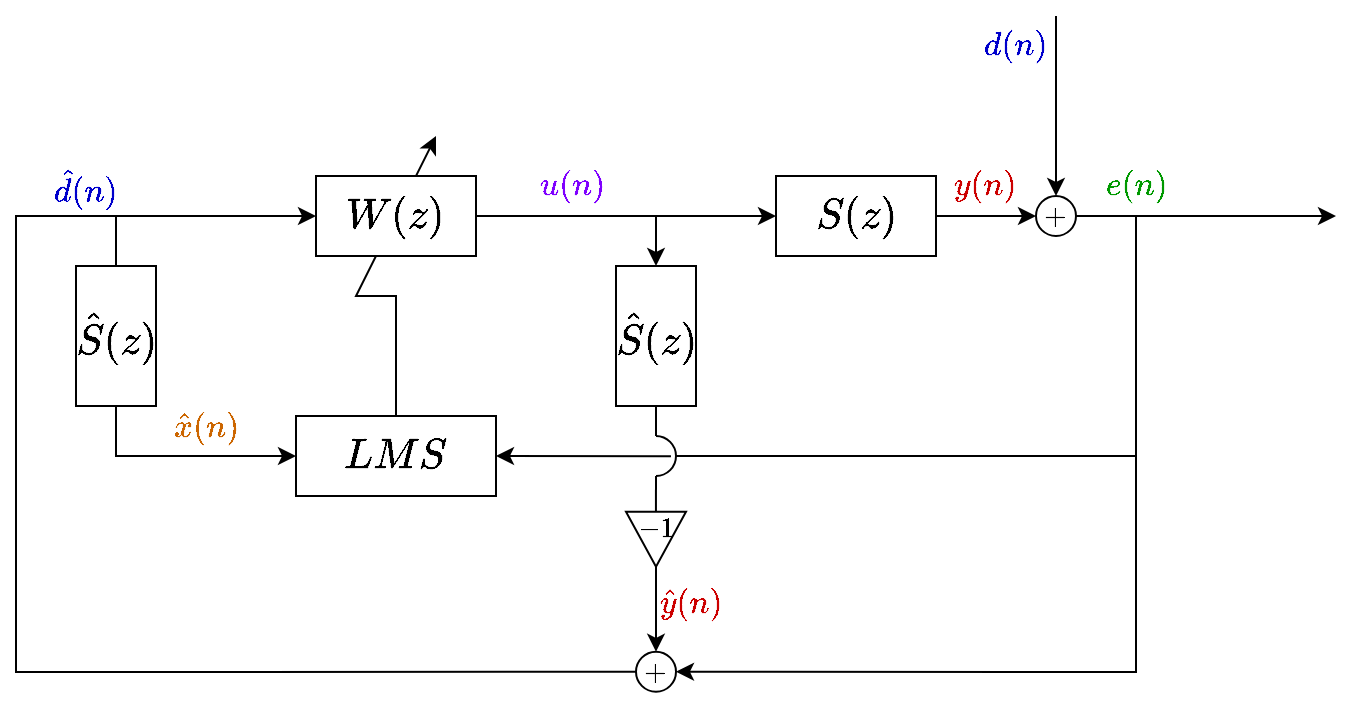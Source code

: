 <mxfile version="21.7.1" type="github">
  <diagram name="Sivu-1" id="u8w1255cLJUokRJfRU84">
    <mxGraphModel dx="1143" dy="616" grid="1" gridSize="5" guides="1" tooltips="1" connect="1" arrows="1" fold="1" page="1" pageScale="1" pageWidth="827" pageHeight="1169" math="1" shadow="0">
      <root>
        <mxCell id="0" />
        <mxCell id="1" parent="0" />
        <mxCell id="19g5wpBG-z4xOQPj4vC4-21" value="" style="endArrow=none;html=1;rounded=0;exitX=0.498;exitY=0.138;exitDx=0;exitDy=0;exitPerimeter=0;" parent="1" source="19g5wpBG-z4xOQPj4vC4-19" edge="1">
          <mxGeometry width="50" height="50" relative="1" as="geometry">
            <mxPoint x="360" y="370" as="sourcePoint" />
            <mxPoint x="360" y="350" as="targetPoint" />
          </mxGeometry>
        </mxCell>
        <mxCell id="ajAWkNfieeJ6ma5MIzeF-14" style="edgeStyle=orthogonalEdgeStyle;rounded=0;orthogonalLoop=1;jettySize=auto;html=1;" parent="1" source="ajAWkNfieeJ6ma5MIzeF-3" target="ajAWkNfieeJ6ma5MIzeF-12" edge="1">
          <mxGeometry relative="1" as="geometry" />
        </mxCell>
        <mxCell id="ajAWkNfieeJ6ma5MIzeF-5" value="&lt;font style=&quot;font-size: 18px;&quot;&gt;$$LMS$$&lt;/font&gt;" style="rounded=0;whiteSpace=wrap;html=1;" parent="1" vertex="1">
          <mxGeometry x="180" y="320" width="100" height="40" as="geometry" />
        </mxCell>
        <mxCell id="ajAWkNfieeJ6ma5MIzeF-7" value="" style="endArrow=classic;html=1;rounded=0;entryX=0;entryY=0.5;entryDx=0;entryDy=0;" parent="1" target="ajAWkNfieeJ6ma5MIzeF-5" edge="1">
          <mxGeometry width="50" height="50" relative="1" as="geometry">
            <mxPoint x="90" y="220" as="sourcePoint" />
            <mxPoint x="170" y="280" as="targetPoint" />
            <Array as="points">
              <mxPoint x="90" y="310" />
              <mxPoint x="90" y="340" />
            </Array>
          </mxGeometry>
        </mxCell>
        <mxCell id="19g5wpBG-z4xOQPj4vC4-25" style="edgeStyle=orthogonalEdgeStyle;rounded=0;orthogonalLoop=1;jettySize=auto;html=1;entryX=0;entryY=0.5;entryDx=0;entryDy=0;" parent="1" source="ajAWkNfieeJ6ma5MIzeF-12" target="ajAWkNfieeJ6ma5MIzeF-1" edge="1">
          <mxGeometry relative="1" as="geometry" />
        </mxCell>
        <mxCell id="ajAWkNfieeJ6ma5MIzeF-12" value="&lt;font style=&quot;font-size: 18px;&quot;&gt;$$S(z)$$&lt;/font&gt;" style="rounded=0;whiteSpace=wrap;html=1;" parent="1" vertex="1">
          <mxGeometry x="420" y="200" width="80" height="40" as="geometry" />
        </mxCell>
        <mxCell id="ajAWkNfieeJ6ma5MIzeF-18" value="" style="endArrow=classic;html=1;rounded=0;exitX=0.5;exitY=0;exitDx=0;exitDy=0;" parent="1" source="ajAWkNfieeJ6ma5MIzeF-5" edge="1">
          <mxGeometry width="50" height="50" relative="1" as="geometry">
            <mxPoint x="220" y="300" as="sourcePoint" />
            <mxPoint x="250" y="180" as="targetPoint" />
            <Array as="points">
              <mxPoint x="230" y="260" />
              <mxPoint x="210" y="260" />
            </Array>
          </mxGeometry>
        </mxCell>
        <mxCell id="ajAWkNfieeJ6ma5MIzeF-3" value="&lt;font style=&quot;font-size: 18px;&quot;&gt;$$W(z)$$&lt;/font&gt;" style="rounded=0;whiteSpace=wrap;html=1;" parent="1" vertex="1">
          <mxGeometry x="190" y="200" width="80" height="40" as="geometry" />
        </mxCell>
        <mxCell id="ajAWkNfieeJ6ma5MIzeF-20" value="&lt;font size=&quot;1&quot; color=&quot;#0000cc&quot;&gt;&lt;i style=&quot;font-size: 14px;&quot;&gt;$$d(n)$$&lt;/i&gt;&lt;/font&gt;" style="text;html=1;strokeColor=none;fillColor=none;align=center;verticalAlign=middle;whiteSpace=wrap;rounded=0;" parent="1" vertex="1">
          <mxGeometry x="510" y="120" width="60" height="30" as="geometry" />
        </mxCell>
        <mxCell id="ajAWkNfieeJ6ma5MIzeF-21" value="&lt;font size=&quot;1&quot; color=&quot;#cc0000&quot;&gt;&lt;i style=&quot;font-size: 14px;&quot;&gt;$$y(n)$$&lt;/i&gt;&lt;/font&gt;" style="text;html=1;strokeColor=none;fillColor=none;align=center;verticalAlign=middle;whiteSpace=wrap;rounded=0;" parent="1" vertex="1">
          <mxGeometry x="495" y="190" width="60" height="30" as="geometry" />
        </mxCell>
        <mxCell id="ajAWkNfieeJ6ma5MIzeF-22" value="&lt;font size=&quot;1&quot; color=&quot;#009900&quot;&gt;&lt;i style=&quot;font-size: 14px;&quot;&gt;$$e(n)$$&lt;/i&gt;&lt;/font&gt;" style="text;html=1;strokeColor=none;fillColor=none;align=center;verticalAlign=middle;whiteSpace=wrap;rounded=0;" parent="1" vertex="1">
          <mxGeometry x="570" y="190" width="60" height="30" as="geometry" />
        </mxCell>
        <mxCell id="ajAWkNfieeJ6ma5MIzeF-23" value="&lt;font size=&quot;1&quot; color=&quot;#7f00ff&quot;&gt;&lt;i style=&quot;font-size: 14px;&quot;&gt;$$u(n)$$&lt;/i&gt;&lt;/font&gt;" style="text;html=1;strokeColor=none;fillColor=none;align=center;verticalAlign=middle;whiteSpace=wrap;rounded=0;" parent="1" vertex="1">
          <mxGeometry x="287.5" y="190" width="60" height="30" as="geometry" />
        </mxCell>
        <mxCell id="CBB9v3UhZUv1EWWix4jz-1" value="&lt;font style=&quot;font-size: 18px;&quot;&gt;$$\hat {S}(z)$$&lt;/font&gt;" style="rounded=0;whiteSpace=wrap;html=1;" parent="1" vertex="1">
          <mxGeometry x="70" y="245" width="40" height="70" as="geometry" />
        </mxCell>
        <mxCell id="CBB9v3UhZUv1EWWix4jz-2" value="&lt;font size=&quot;1&quot; color=&quot;#cc6600&quot;&gt;&lt;i style=&quot;font-size: 14px;&quot;&gt;$$\hat{x}(n)$$&lt;/i&gt;&lt;/font&gt;" style="text;html=1;strokeColor=none;fillColor=none;align=center;verticalAlign=middle;whiteSpace=wrap;rounded=0;" parent="1" vertex="1">
          <mxGeometry x="105" y="310" width="60" height="30" as="geometry" />
        </mxCell>
        <mxCell id="19g5wpBG-z4xOQPj4vC4-1" value="&lt;font style=&quot;font-size: 18px;&quot;&gt;$$\hat {S}(z)$$&lt;/font&gt;" style="rounded=0;whiteSpace=wrap;html=1;" parent="1" vertex="1">
          <mxGeometry x="340" y="245" width="40" height="70" as="geometry" />
        </mxCell>
        <mxCell id="19g5wpBG-z4xOQPj4vC4-2" value="" style="endArrow=classic;html=1;rounded=0;" parent="1" source="19g5wpBG-z4xOQPj4vC4-3" edge="1">
          <mxGeometry width="50" height="50" relative="1" as="geometry">
            <mxPoint x="360" y="277.88" as="sourcePoint" />
            <mxPoint x="360" y="457.88" as="targetPoint" />
          </mxGeometry>
        </mxCell>
        <mxCell id="19g5wpBG-z4xOQPj4vC4-3" value="$$+$$" style="ellipse;whiteSpace=wrap;html=1;aspect=fixed;" parent="1" vertex="1">
          <mxGeometry x="350" y="437.88" width="20" height="20" as="geometry" />
        </mxCell>
        <mxCell id="19g5wpBG-z4xOQPj4vC4-6" value="" style="endArrow=classic;html=1;rounded=0;entryX=0.5;entryY=0;entryDx=0;entryDy=0;" parent="1" target="19g5wpBG-z4xOQPj4vC4-1" edge="1">
          <mxGeometry width="50" height="50" relative="1" as="geometry">
            <mxPoint x="360" y="220" as="sourcePoint" />
            <mxPoint x="410" y="170" as="targetPoint" />
          </mxGeometry>
        </mxCell>
        <mxCell id="19g5wpBG-z4xOQPj4vC4-7" value="" style="endArrow=classic;html=1;rounded=0;entryX=1;entryY=0.5;entryDx=0;entryDy=0;" parent="1" target="19g5wpBG-z4xOQPj4vC4-3" edge="1">
          <mxGeometry width="50" height="50" relative="1" as="geometry">
            <mxPoint x="600" y="220" as="sourcePoint" />
            <mxPoint x="610" y="280" as="targetPoint" />
            <Array as="points">
              <mxPoint x="600" y="448" />
            </Array>
          </mxGeometry>
        </mxCell>
        <mxCell id="19g5wpBG-z4xOQPj4vC4-8" value="" style="endArrow=classic;html=1;rounded=0;exitX=0;exitY=0.5;exitDx=0;exitDy=0;entryX=0;entryY=0.5;entryDx=0;entryDy=0;" parent="1" source="19g5wpBG-z4xOQPj4vC4-3" target="ajAWkNfieeJ6ma5MIzeF-3" edge="1">
          <mxGeometry width="50" height="50" relative="1" as="geometry">
            <mxPoint x="160" y="420" as="sourcePoint" />
            <mxPoint x="90" y="220" as="targetPoint" />
            <Array as="points">
              <mxPoint x="40" y="448" />
              <mxPoint x="40" y="220" />
            </Array>
          </mxGeometry>
        </mxCell>
        <mxCell id="19g5wpBG-z4xOQPj4vC4-10" value="" style="verticalLabelPosition=bottom;verticalAlign=top;html=1;shape=mxgraph.basic.arc;startAngle=0.5;endAngle=0;rotation=-180;" parent="1" vertex="1">
          <mxGeometry x="350" y="330" width="20" height="20" as="geometry" />
        </mxCell>
        <mxCell id="19g5wpBG-z4xOQPj4vC4-11" value="" style="endArrow=classic;html=1;rounded=0;entryX=0.5;entryY=0;entryDx=0;entryDy=0;exitX=0.5;exitY=1;exitDx=0;exitDy=0;" parent="1" source="19g5wpBG-z4xOQPj4vC4-19" target="19g5wpBG-z4xOQPj4vC4-3" edge="1">
          <mxGeometry width="50" height="50" relative="1" as="geometry">
            <mxPoint x="360" y="422.88" as="sourcePoint" />
            <mxPoint x="410" y="357.88" as="targetPoint" />
          </mxGeometry>
        </mxCell>
        <mxCell id="19g5wpBG-z4xOQPj4vC4-12" value="" style="endArrow=none;html=1;rounded=0;entryX=0.5;entryY=1;entryDx=0;entryDy=0;" parent="1" source="19g5wpBG-z4xOQPj4vC4-10" target="19g5wpBG-z4xOQPj4vC4-1" edge="1">
          <mxGeometry width="50" height="50" relative="1" as="geometry">
            <mxPoint x="310" y="370" as="sourcePoint" />
            <mxPoint x="360" y="320" as="targetPoint" />
          </mxGeometry>
        </mxCell>
        <mxCell id="19g5wpBG-z4xOQPj4vC4-13" value="" style="endArrow=none;html=1;rounded=0;exitX=0;exitY=0.5;exitDx=0;exitDy=0;exitPerimeter=0;" parent="1" source="19g5wpBG-z4xOQPj4vC4-10" edge="1">
          <mxGeometry width="50" height="50" relative="1" as="geometry">
            <mxPoint x="380" y="340" as="sourcePoint" />
            <mxPoint x="600" y="340" as="targetPoint" />
          </mxGeometry>
        </mxCell>
        <mxCell id="19g5wpBG-z4xOQPj4vC4-14" value="" style="endArrow=classic;html=1;rounded=0;exitX=0.126;exitY=0.496;exitDx=0;exitDy=0;exitPerimeter=0;entryX=1;entryY=0.5;entryDx=0;entryDy=0;" parent="1" source="19g5wpBG-z4xOQPj4vC4-10" target="ajAWkNfieeJ6ma5MIzeF-5" edge="1">
          <mxGeometry width="50" height="50" relative="1" as="geometry">
            <mxPoint x="360" y="340" as="sourcePoint" />
            <mxPoint x="290" y="340" as="targetPoint" />
          </mxGeometry>
        </mxCell>
        <mxCell id="19g5wpBG-z4xOQPj4vC4-16" value="" style="triangle;whiteSpace=wrap;html=1;rotation=90;" parent="1" vertex="1">
          <mxGeometry x="346.25" y="366.63" width="27.5" height="30" as="geometry" />
        </mxCell>
        <mxCell id="19g5wpBG-z4xOQPj4vC4-19" value="$$-1$$" style="text;html=1;strokeColor=none;fillColor=none;align=center;verticalAlign=middle;whiteSpace=wrap;rounded=0;" parent="1" vertex="1">
          <mxGeometry x="350" y="366.63" width="20" height="19.62" as="geometry" />
        </mxCell>
        <mxCell id="19g5wpBG-z4xOQPj4vC4-22" value="&lt;div style=&quot;font-size: 15px;&quot;&gt;&lt;font style=&quot;font-size: 14px;&quot; color=&quot;#0000cc&quot;&gt;$$\hat{d}(n)$$&lt;/font&gt;&lt;/div&gt;" style="text;html=1;strokeColor=none;fillColor=none;align=center;verticalAlign=middle;whiteSpace=wrap;rounded=0;" parent="1" vertex="1">
          <mxGeometry x="45" y="190" width="60" height="30" as="geometry" />
        </mxCell>
        <mxCell id="_0otqkgH3KjDAw3umN4p-4" style="edgeStyle=orthogonalEdgeStyle;rounded=0;orthogonalLoop=1;jettySize=auto;html=1;" edge="1" parent="1" source="ajAWkNfieeJ6ma5MIzeF-1">
          <mxGeometry relative="1" as="geometry">
            <mxPoint x="700" y="220" as="targetPoint" />
          </mxGeometry>
        </mxCell>
        <mxCell id="ajAWkNfieeJ6ma5MIzeF-1" value="$$+$$" style="ellipse;whiteSpace=wrap;html=1;aspect=fixed;" parent="1" vertex="1">
          <mxGeometry x="550" y="210" width="20" height="20" as="geometry" />
        </mxCell>
        <mxCell id="19g5wpBG-z4xOQPj4vC4-26" value="" style="endArrow=classic;html=1;rounded=0;entryX=0.5;entryY=0;entryDx=0;entryDy=0;" parent="1" target="ajAWkNfieeJ6ma5MIzeF-1" edge="1">
          <mxGeometry width="50" height="50" relative="1" as="geometry">
            <mxPoint x="560" y="120" as="sourcePoint" />
            <mxPoint x="590" y="130" as="targetPoint" />
          </mxGeometry>
        </mxCell>
        <mxCell id="19g5wpBG-z4xOQPj4vC4-27" value="&lt;font size=&quot;1&quot; color=&quot;#cc0000&quot;&gt;&lt;i style=&quot;font-size: 14px;&quot;&gt;$$\hat{y}(n)$$&lt;/i&gt;&lt;/font&gt;" style="text;html=1;strokeColor=none;fillColor=none;align=center;verticalAlign=middle;whiteSpace=wrap;rounded=0;" parent="1" vertex="1">
          <mxGeometry x="347.5" y="397.88" width="60" height="30" as="geometry" />
        </mxCell>
      </root>
    </mxGraphModel>
  </diagram>
</mxfile>
